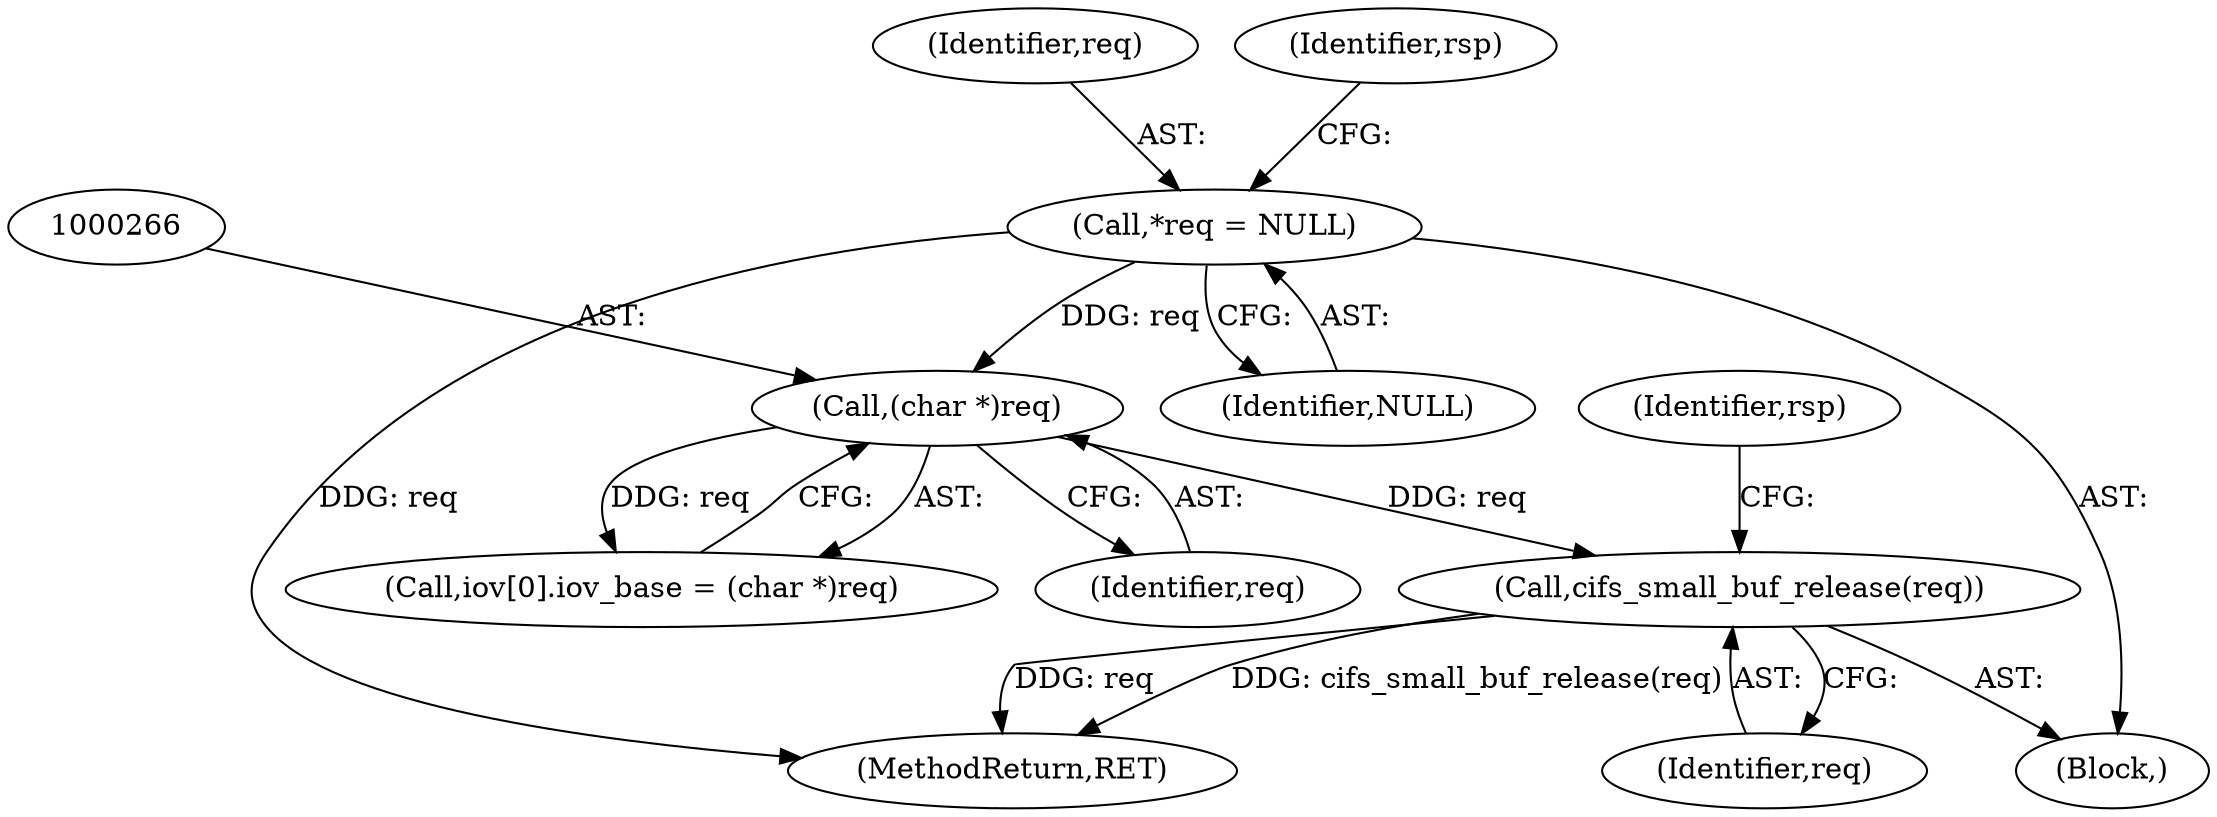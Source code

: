 digraph "0_linux_6a3eb3360667170988f8a6477f6686242061488a@pointer" {
"1000311" [label="(Call,cifs_small_buf_release(req))"];
"1000265" [label="(Call,(char *)req)"];
"1000114" [label="(Call,*req = NULL)"];
"1000267" [label="(Identifier,req)"];
"1000312" [label="(Identifier,req)"];
"1000115" [label="(Identifier,req)"];
"1000392" [label="(MethodReturn,RET)"];
"1000119" [label="(Identifier,rsp)"];
"1000314" [label="(Identifier,rsp)"];
"1000265" [label="(Call,(char *)req)"];
"1000259" [label="(Call,iov[0].iov_base = (char *)req)"];
"1000311" [label="(Call,cifs_small_buf_release(req))"];
"1000114" [label="(Call,*req = NULL)"];
"1000116" [label="(Identifier,NULL)"];
"1000107" [label="(Block,)"];
"1000311" -> "1000107"  [label="AST: "];
"1000311" -> "1000312"  [label="CFG: "];
"1000312" -> "1000311"  [label="AST: "];
"1000314" -> "1000311"  [label="CFG: "];
"1000311" -> "1000392"  [label="DDG: req"];
"1000311" -> "1000392"  [label="DDG: cifs_small_buf_release(req)"];
"1000265" -> "1000311"  [label="DDG: req"];
"1000265" -> "1000259"  [label="AST: "];
"1000265" -> "1000267"  [label="CFG: "];
"1000266" -> "1000265"  [label="AST: "];
"1000267" -> "1000265"  [label="AST: "];
"1000259" -> "1000265"  [label="CFG: "];
"1000265" -> "1000259"  [label="DDG: req"];
"1000114" -> "1000265"  [label="DDG: req"];
"1000114" -> "1000107"  [label="AST: "];
"1000114" -> "1000116"  [label="CFG: "];
"1000115" -> "1000114"  [label="AST: "];
"1000116" -> "1000114"  [label="AST: "];
"1000119" -> "1000114"  [label="CFG: "];
"1000114" -> "1000392"  [label="DDG: req"];
}
